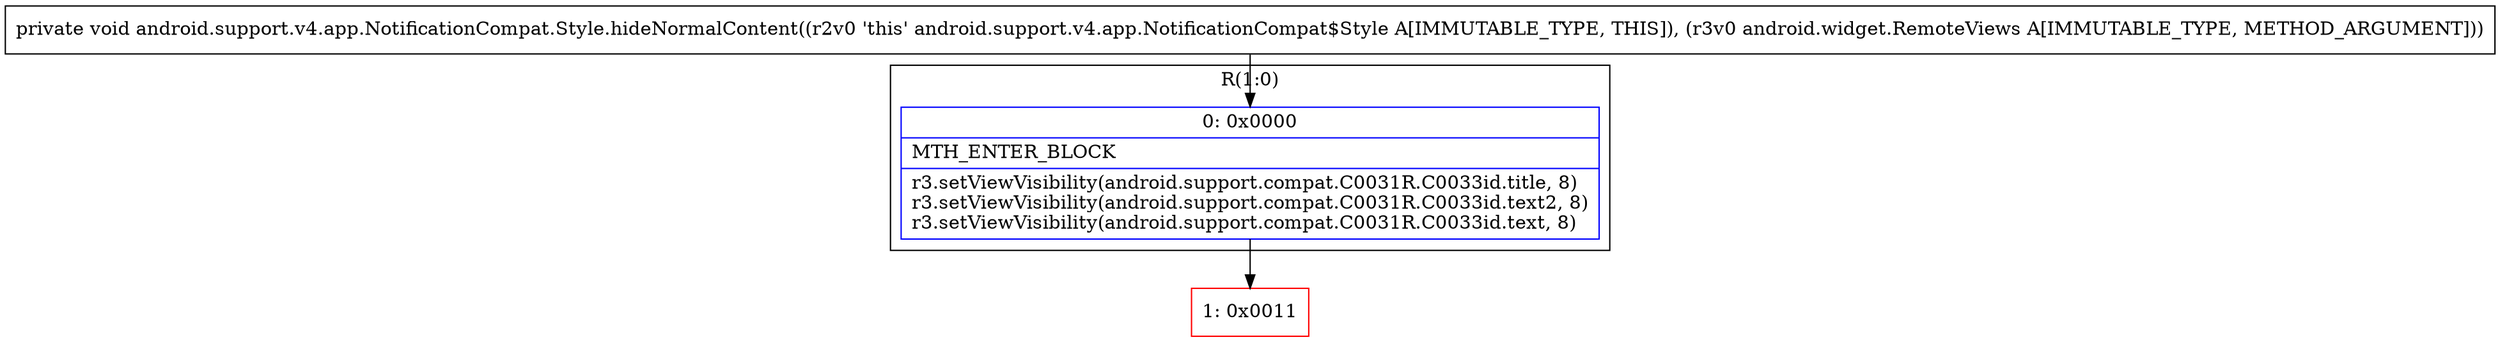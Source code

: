 digraph "CFG forandroid.support.v4.app.NotificationCompat.Style.hideNormalContent(Landroid\/widget\/RemoteViews;)V" {
subgraph cluster_Region_1675216131 {
label = "R(1:0)";
node [shape=record,color=blue];
Node_0 [shape=record,label="{0\:\ 0x0000|MTH_ENTER_BLOCK\l|r3.setViewVisibility(android.support.compat.C0031R.C0033id.title, 8)\lr3.setViewVisibility(android.support.compat.C0031R.C0033id.text2, 8)\lr3.setViewVisibility(android.support.compat.C0031R.C0033id.text, 8)\l}"];
}
Node_1 [shape=record,color=red,label="{1\:\ 0x0011}"];
MethodNode[shape=record,label="{private void android.support.v4.app.NotificationCompat.Style.hideNormalContent((r2v0 'this' android.support.v4.app.NotificationCompat$Style A[IMMUTABLE_TYPE, THIS]), (r3v0 android.widget.RemoteViews A[IMMUTABLE_TYPE, METHOD_ARGUMENT])) }"];
MethodNode -> Node_0;
Node_0 -> Node_1;
}

